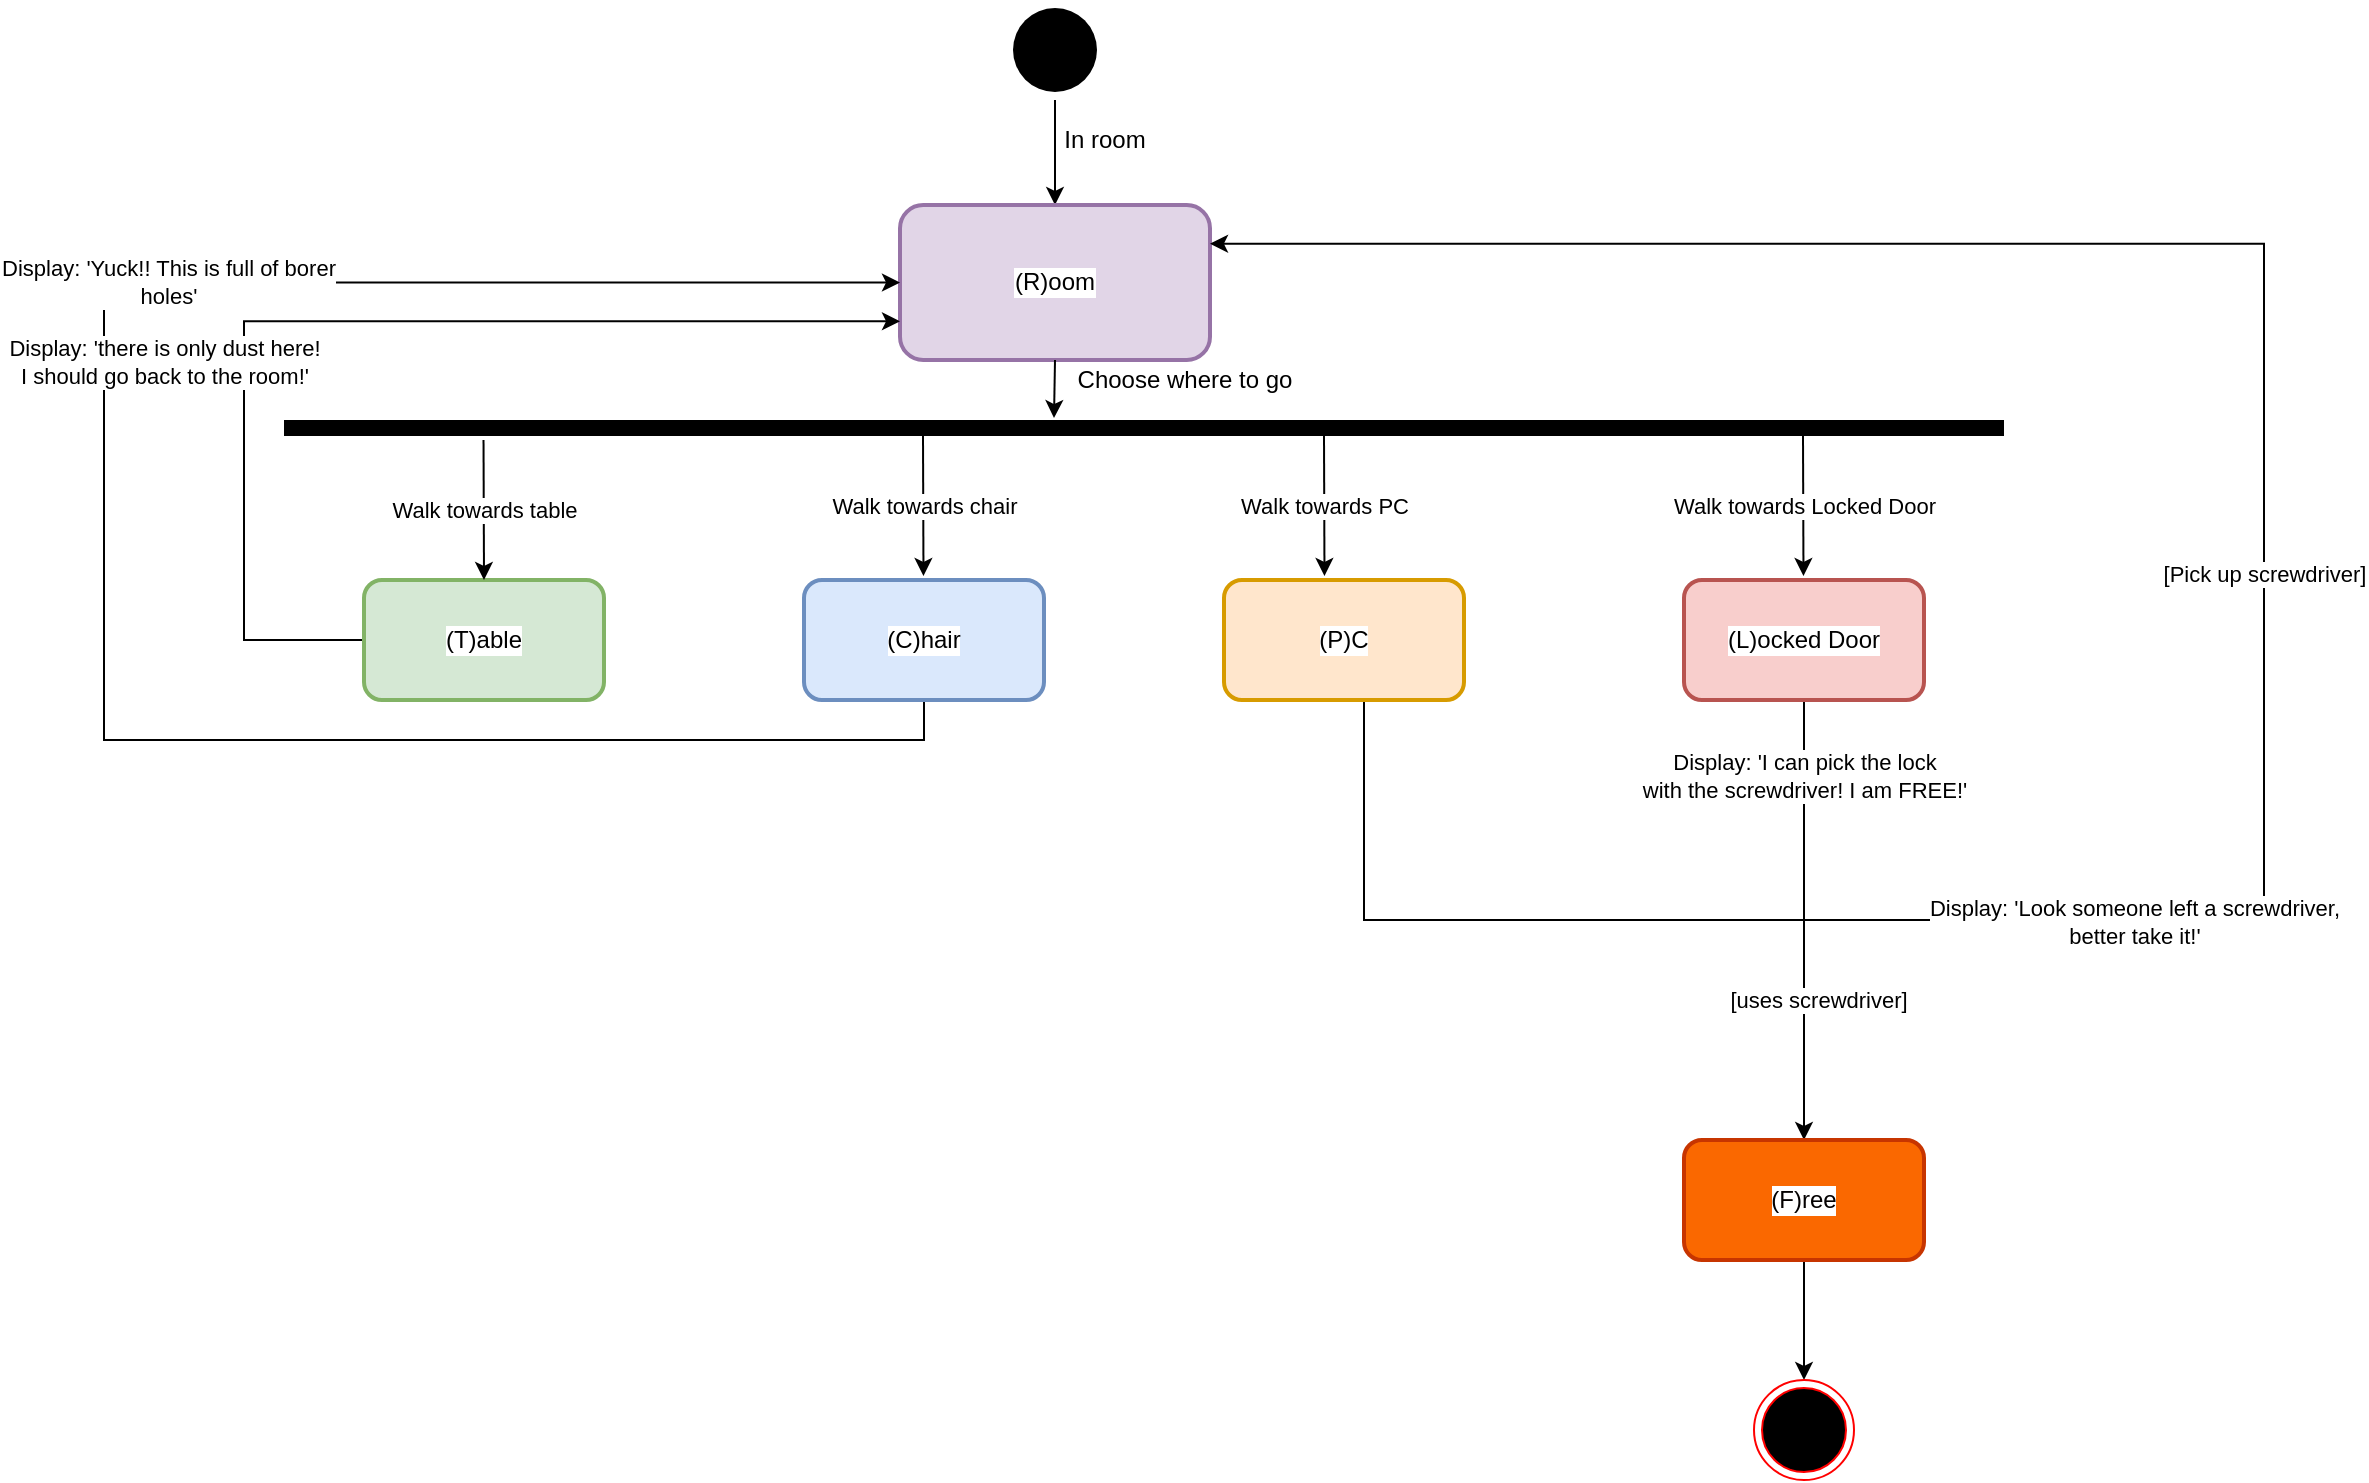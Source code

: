 <mxfile version="14.0.5" type="device"><diagram id="05Tt8B0nIre6U-_bUkCU" name="Page-1"><mxGraphModel dx="1296" dy="731" grid="1" gridSize="10" guides="1" tooltips="1" connect="1" arrows="1" fold="1" page="1" pageScale="1" pageWidth="1654" pageHeight="2336" math="0" shadow="0"><root><mxCell id="0"/><mxCell id="1" parent="0"/><mxCell id="kGgBFA839l18j3_y18x7-8" style="edgeStyle=orthogonalEdgeStyle;rounded=0;orthogonalLoop=1;jettySize=auto;html=1;entryX=0.5;entryY=0;entryDx=0;entryDy=0;" edge="1" parent="1" source="kGgBFA839l18j3_y18x7-2" target="kGgBFA839l18j3_y18x7-7"><mxGeometry relative="1" as="geometry"/></mxCell><mxCell id="kGgBFA839l18j3_y18x7-2" value="" style="ellipse;html=1;shape=startState;fillColor=#000000;labelBackgroundColor=#ffffff;strokeColor=none;" vertex="1" parent="1"><mxGeometry x="640.5" y="60" width="50" height="50" as="geometry"/></mxCell><mxCell id="kGgBFA839l18j3_y18x7-6" value="" style="line;strokeWidth=8;fillColor=none;align=left;verticalAlign=middle;spacingTop=-1;spacingLeft=3;spacingRight=3;rotatable=0;labelPosition=right;points=[];portConstraint=eastwest;labelBackgroundColor=#ffffff;" vertex="1" parent="1"><mxGeometry x="280" y="270" width="860" height="8" as="geometry"/></mxCell><mxCell id="kGgBFA839l18j3_y18x7-7" value="(R)oom" style="rounded=1;whiteSpace=wrap;html=1;labelBackgroundColor=#ffffff;strokeColor=#9673a6;strokeWidth=2;fillColor=#e1d5e7;" vertex="1" parent="1"><mxGeometry x="588" y="162.5" width="155" height="77.5" as="geometry"/></mxCell><mxCell id="kGgBFA839l18j3_y18x7-10" value="" style="endArrow=classic;html=1;exitX=0.5;exitY=1;exitDx=0;exitDy=0;" edge="1" parent="1" source="kGgBFA839l18j3_y18x7-7"><mxGeometry width="50" height="50" relative="1" as="geometry"><mxPoint x="590" y="360" as="sourcePoint"/><mxPoint x="665" y="269" as="targetPoint"/></mxGeometry></mxCell><mxCell id="kGgBFA839l18j3_y18x7-29" style="edgeStyle=orthogonalEdgeStyle;rounded=0;orthogonalLoop=1;jettySize=auto;html=1;entryX=0;entryY=0.5;entryDx=0;entryDy=0;" edge="1" parent="1" source="kGgBFA839l18j3_y18x7-11" target="kGgBFA839l18j3_y18x7-7"><mxGeometry relative="1" as="geometry"><mxPoint x="605" y="180" as="targetPoint"/><Array as="points"><mxPoint x="600" y="430"/><mxPoint x="190" y="430"/><mxPoint x="190" y="201"/></Array></mxGeometry></mxCell><mxCell id="kGgBFA839l18j3_y18x7-30" value="Display: 'Yuck!! This is full of borer&lt;br&gt;holes'" style="edgeLabel;html=1;align=center;verticalAlign=middle;resizable=0;points=[];" vertex="1" connectable="0" parent="kGgBFA839l18j3_y18x7-29"><mxGeometry x="0.304" y="1" relative="1" as="geometry"><mxPoint x="1" as="offset"/></mxGeometry></mxCell><mxCell id="kGgBFA839l18j3_y18x7-11" value="(C)hair" style="rounded=1;whiteSpace=wrap;html=1;labelBackgroundColor=#ffffff;strokeColor=#6c8ebf;strokeWidth=2;fillColor=#dae8fc;" vertex="1" parent="1"><mxGeometry x="540" y="350" width="120" height="60" as="geometry"/></mxCell><mxCell id="kGgBFA839l18j3_y18x7-25" style="edgeStyle=orthogonalEdgeStyle;rounded=0;orthogonalLoop=1;jettySize=auto;html=1;entryX=0;entryY=0.75;entryDx=0;entryDy=0;" edge="1" parent="1" source="kGgBFA839l18j3_y18x7-12" target="kGgBFA839l18j3_y18x7-7"><mxGeometry relative="1" as="geometry"><Array as="points"><mxPoint x="260" y="380"/><mxPoint x="260" y="221"/></Array></mxGeometry></mxCell><mxCell id="kGgBFA839l18j3_y18x7-26" value="Display: 'there is only dust here!&lt;br&gt;I should go back to the room!'" style="edgeLabel;html=1;align=center;verticalAlign=middle;resizable=0;points=[];" vertex="1" connectable="0" parent="kGgBFA839l18j3_y18x7-25"><mxGeometry x="-0.263" y="2" relative="1" as="geometry"><mxPoint x="-38" y="2" as="offset"/></mxGeometry></mxCell><mxCell id="kGgBFA839l18j3_y18x7-12" value="(T)able" style="rounded=1;whiteSpace=wrap;html=1;labelBackgroundColor=#ffffff;strokeColor=#82b366;strokeWidth=2;fillColor=#d5e8d4;" vertex="1" parent="1"><mxGeometry x="320" y="350" width="120" height="60" as="geometry"/></mxCell><mxCell id="kGgBFA839l18j3_y18x7-40" style="edgeStyle=orthogonalEdgeStyle;rounded=0;orthogonalLoop=1;jettySize=auto;html=1;" edge="1" parent="1" source="kGgBFA839l18j3_y18x7-13"><mxGeometry relative="1" as="geometry"><mxPoint x="1040" y="630" as="targetPoint"/><Array as="points"><mxPoint x="1040" y="610"/><mxPoint x="1040" y="610"/></Array></mxGeometry></mxCell><mxCell id="kGgBFA839l18j3_y18x7-41" value="Display: 'I can pick the lock&lt;br&gt;with the screwdriver! I am FREE!'" style="edgeLabel;html=1;align=center;verticalAlign=middle;resizable=0;points=[];" vertex="1" connectable="0" parent="kGgBFA839l18j3_y18x7-40"><mxGeometry x="-0.657" relative="1" as="geometry"><mxPoint as="offset"/></mxGeometry></mxCell><mxCell id="kGgBFA839l18j3_y18x7-43" value="[uses screwdriver]" style="edgeLabel;html=1;align=center;verticalAlign=middle;resizable=0;points=[];" vertex="1" connectable="0" parent="kGgBFA839l18j3_y18x7-40"><mxGeometry x="0.146" y="7" relative="1" as="geometry"><mxPoint y="24.12" as="offset"/></mxGeometry></mxCell><mxCell id="kGgBFA839l18j3_y18x7-13" value="(L)ocked Door" style="rounded=1;whiteSpace=wrap;html=1;labelBackgroundColor=#ffffff;strokeColor=#b85450;strokeWidth=2;fillColor=#f8cecc;" vertex="1" parent="1"><mxGeometry x="980" y="350" width="120" height="60" as="geometry"/></mxCell><mxCell id="kGgBFA839l18j3_y18x7-31" style="edgeStyle=orthogonalEdgeStyle;rounded=0;orthogonalLoop=1;jettySize=auto;html=1;exitX=0.5;exitY=1;exitDx=0;exitDy=0;entryX=1;entryY=0.25;entryDx=0;entryDy=0;" edge="1" parent="1" target="kGgBFA839l18j3_y18x7-7"><mxGeometry relative="1" as="geometry"><mxPoint x="840" y="410" as="sourcePoint"/><mxPoint x="770" y="182" as="targetPoint"/><Array as="points"><mxPoint x="820" y="410"/><mxPoint x="820" y="520"/><mxPoint x="1270" y="520"/><mxPoint x="1270" y="182"/></Array></mxGeometry></mxCell><mxCell id="kGgBFA839l18j3_y18x7-32" value="Display: 'Look someone left a screwdriver,&lt;br&gt;better take it!'" style="edgeLabel;html=1;align=center;verticalAlign=middle;resizable=0;points=[];" vertex="1" connectable="0" parent="kGgBFA839l18j3_y18x7-31"><mxGeometry x="-0.288" y="-1" relative="1" as="geometry"><mxPoint as="offset"/></mxGeometry></mxCell><mxCell id="kGgBFA839l18j3_y18x7-42" value="[Pick up screwdriver]" style="edgeLabel;html=1;align=center;verticalAlign=middle;resizable=0;points=[];" vertex="1" connectable="0" parent="kGgBFA839l18j3_y18x7-31"><mxGeometry x="0.041" relative="1" as="geometry"><mxPoint y="-1" as="offset"/></mxGeometry></mxCell><mxCell id="kGgBFA839l18j3_y18x7-14" value="(P)C" style="rounded=1;whiteSpace=wrap;html=1;labelBackgroundColor=#ffffff;strokeColor=#d79b00;strokeWidth=2;fillColor=#ffe6cc;" vertex="1" parent="1"><mxGeometry x="750" y="350" width="120" height="60" as="geometry"/></mxCell><mxCell id="kGgBFA839l18j3_y18x7-16" value="" style="endArrow=classic;html=1;entryX=0.5;entryY=0;entryDx=0;entryDy=0;exitX=0.116;exitY=1.25;exitDx=0;exitDy=0;exitPerimeter=0;" edge="1" parent="1" source="kGgBFA839l18j3_y18x7-6" target="kGgBFA839l18j3_y18x7-12"><mxGeometry relative="1" as="geometry"><mxPoint x="330" y="278" as="sourcePoint"/><mxPoint x="430" y="278" as="targetPoint"/></mxGeometry></mxCell><mxCell id="kGgBFA839l18j3_y18x7-17" value="Walk towards table" style="edgeLabel;resizable=0;html=1;align=center;verticalAlign=middle;" connectable="0" vertex="1" parent="kGgBFA839l18j3_y18x7-16"><mxGeometry relative="1" as="geometry"/></mxCell><mxCell id="kGgBFA839l18j3_y18x7-18" value="" style="endArrow=classic;html=1;entryX=0.5;entryY=0;entryDx=0;entryDy=0;exitX=0.116;exitY=1.25;exitDx=0;exitDy=0;exitPerimeter=0;" edge="1" parent="1"><mxGeometry relative="1" as="geometry"><mxPoint x="599.5" y="278" as="sourcePoint"/><mxPoint x="599.74" y="348" as="targetPoint"/></mxGeometry></mxCell><mxCell id="kGgBFA839l18j3_y18x7-19" value="Walk towards chair" style="edgeLabel;resizable=0;html=1;align=center;verticalAlign=middle;" connectable="0" vertex="1" parent="kGgBFA839l18j3_y18x7-18"><mxGeometry relative="1" as="geometry"/></mxCell><mxCell id="kGgBFA839l18j3_y18x7-20" value="" style="endArrow=classic;html=1;entryX=0.5;entryY=0;entryDx=0;entryDy=0;exitX=0.116;exitY=1.25;exitDx=0;exitDy=0;exitPerimeter=0;" edge="1" parent="1"><mxGeometry relative="1" as="geometry"><mxPoint x="800" y="278" as="sourcePoint"/><mxPoint x="800.24" y="348" as="targetPoint"/></mxGeometry></mxCell><mxCell id="kGgBFA839l18j3_y18x7-21" value="Walk towards PC" style="edgeLabel;resizable=0;html=1;align=center;verticalAlign=middle;" connectable="0" vertex="1" parent="kGgBFA839l18j3_y18x7-20"><mxGeometry relative="1" as="geometry"/></mxCell><mxCell id="kGgBFA839l18j3_y18x7-23" value="" style="endArrow=classic;html=1;entryX=0.5;entryY=0;entryDx=0;entryDy=0;exitX=0.116;exitY=1.25;exitDx=0;exitDy=0;exitPerimeter=0;" edge="1" parent="1"><mxGeometry relative="1" as="geometry"><mxPoint x="1039.5" y="278" as="sourcePoint"/><mxPoint x="1039.74" y="348" as="targetPoint"/></mxGeometry></mxCell><mxCell id="kGgBFA839l18j3_y18x7-24" value="Walk towards Locked Door" style="edgeLabel;resizable=0;html=1;align=center;verticalAlign=middle;" connectable="0" vertex="1" parent="kGgBFA839l18j3_y18x7-23"><mxGeometry relative="1" as="geometry"/></mxCell><mxCell id="kGgBFA839l18j3_y18x7-27" value="In room" style="text;html=1;align=center;verticalAlign=middle;resizable=0;points=[];autosize=1;" vertex="1" parent="1"><mxGeometry x="660" y="120" width="60" height="20" as="geometry"/></mxCell><mxCell id="kGgBFA839l18j3_y18x7-28" value="Choose where to go" style="text;html=1;align=center;verticalAlign=middle;resizable=0;points=[];autosize=1;" vertex="1" parent="1"><mxGeometry x="670" y="240" width="120" height="20" as="geometry"/></mxCell><mxCell id="kGgBFA839l18j3_y18x7-46" style="edgeStyle=orthogonalEdgeStyle;rounded=0;orthogonalLoop=1;jettySize=auto;html=1;" edge="1" parent="1" source="kGgBFA839l18j3_y18x7-45"><mxGeometry relative="1" as="geometry"><mxPoint x="1040" y="750" as="targetPoint"/></mxGeometry></mxCell><mxCell id="kGgBFA839l18j3_y18x7-45" value="&lt;font color=&quot;#030000&quot;&gt;(F)ree&lt;/font&gt;" style="rounded=1;whiteSpace=wrap;html=1;labelBackgroundColor=#ffffff;strokeColor=#C73500;strokeWidth=2;fillColor=#fa6800;fontColor=#ffffff;" vertex="1" parent="1"><mxGeometry x="980" y="630" width="120" height="60" as="geometry"/></mxCell><mxCell id="kGgBFA839l18j3_y18x7-51" value="" style="ellipse;html=1;shape=endState;fillColor=#000000;strokeColor=#ff0000;" vertex="1" parent="1"><mxGeometry x="1015" y="750" width="50" height="50" as="geometry"/></mxCell></root></mxGraphModel></diagram></mxfile>